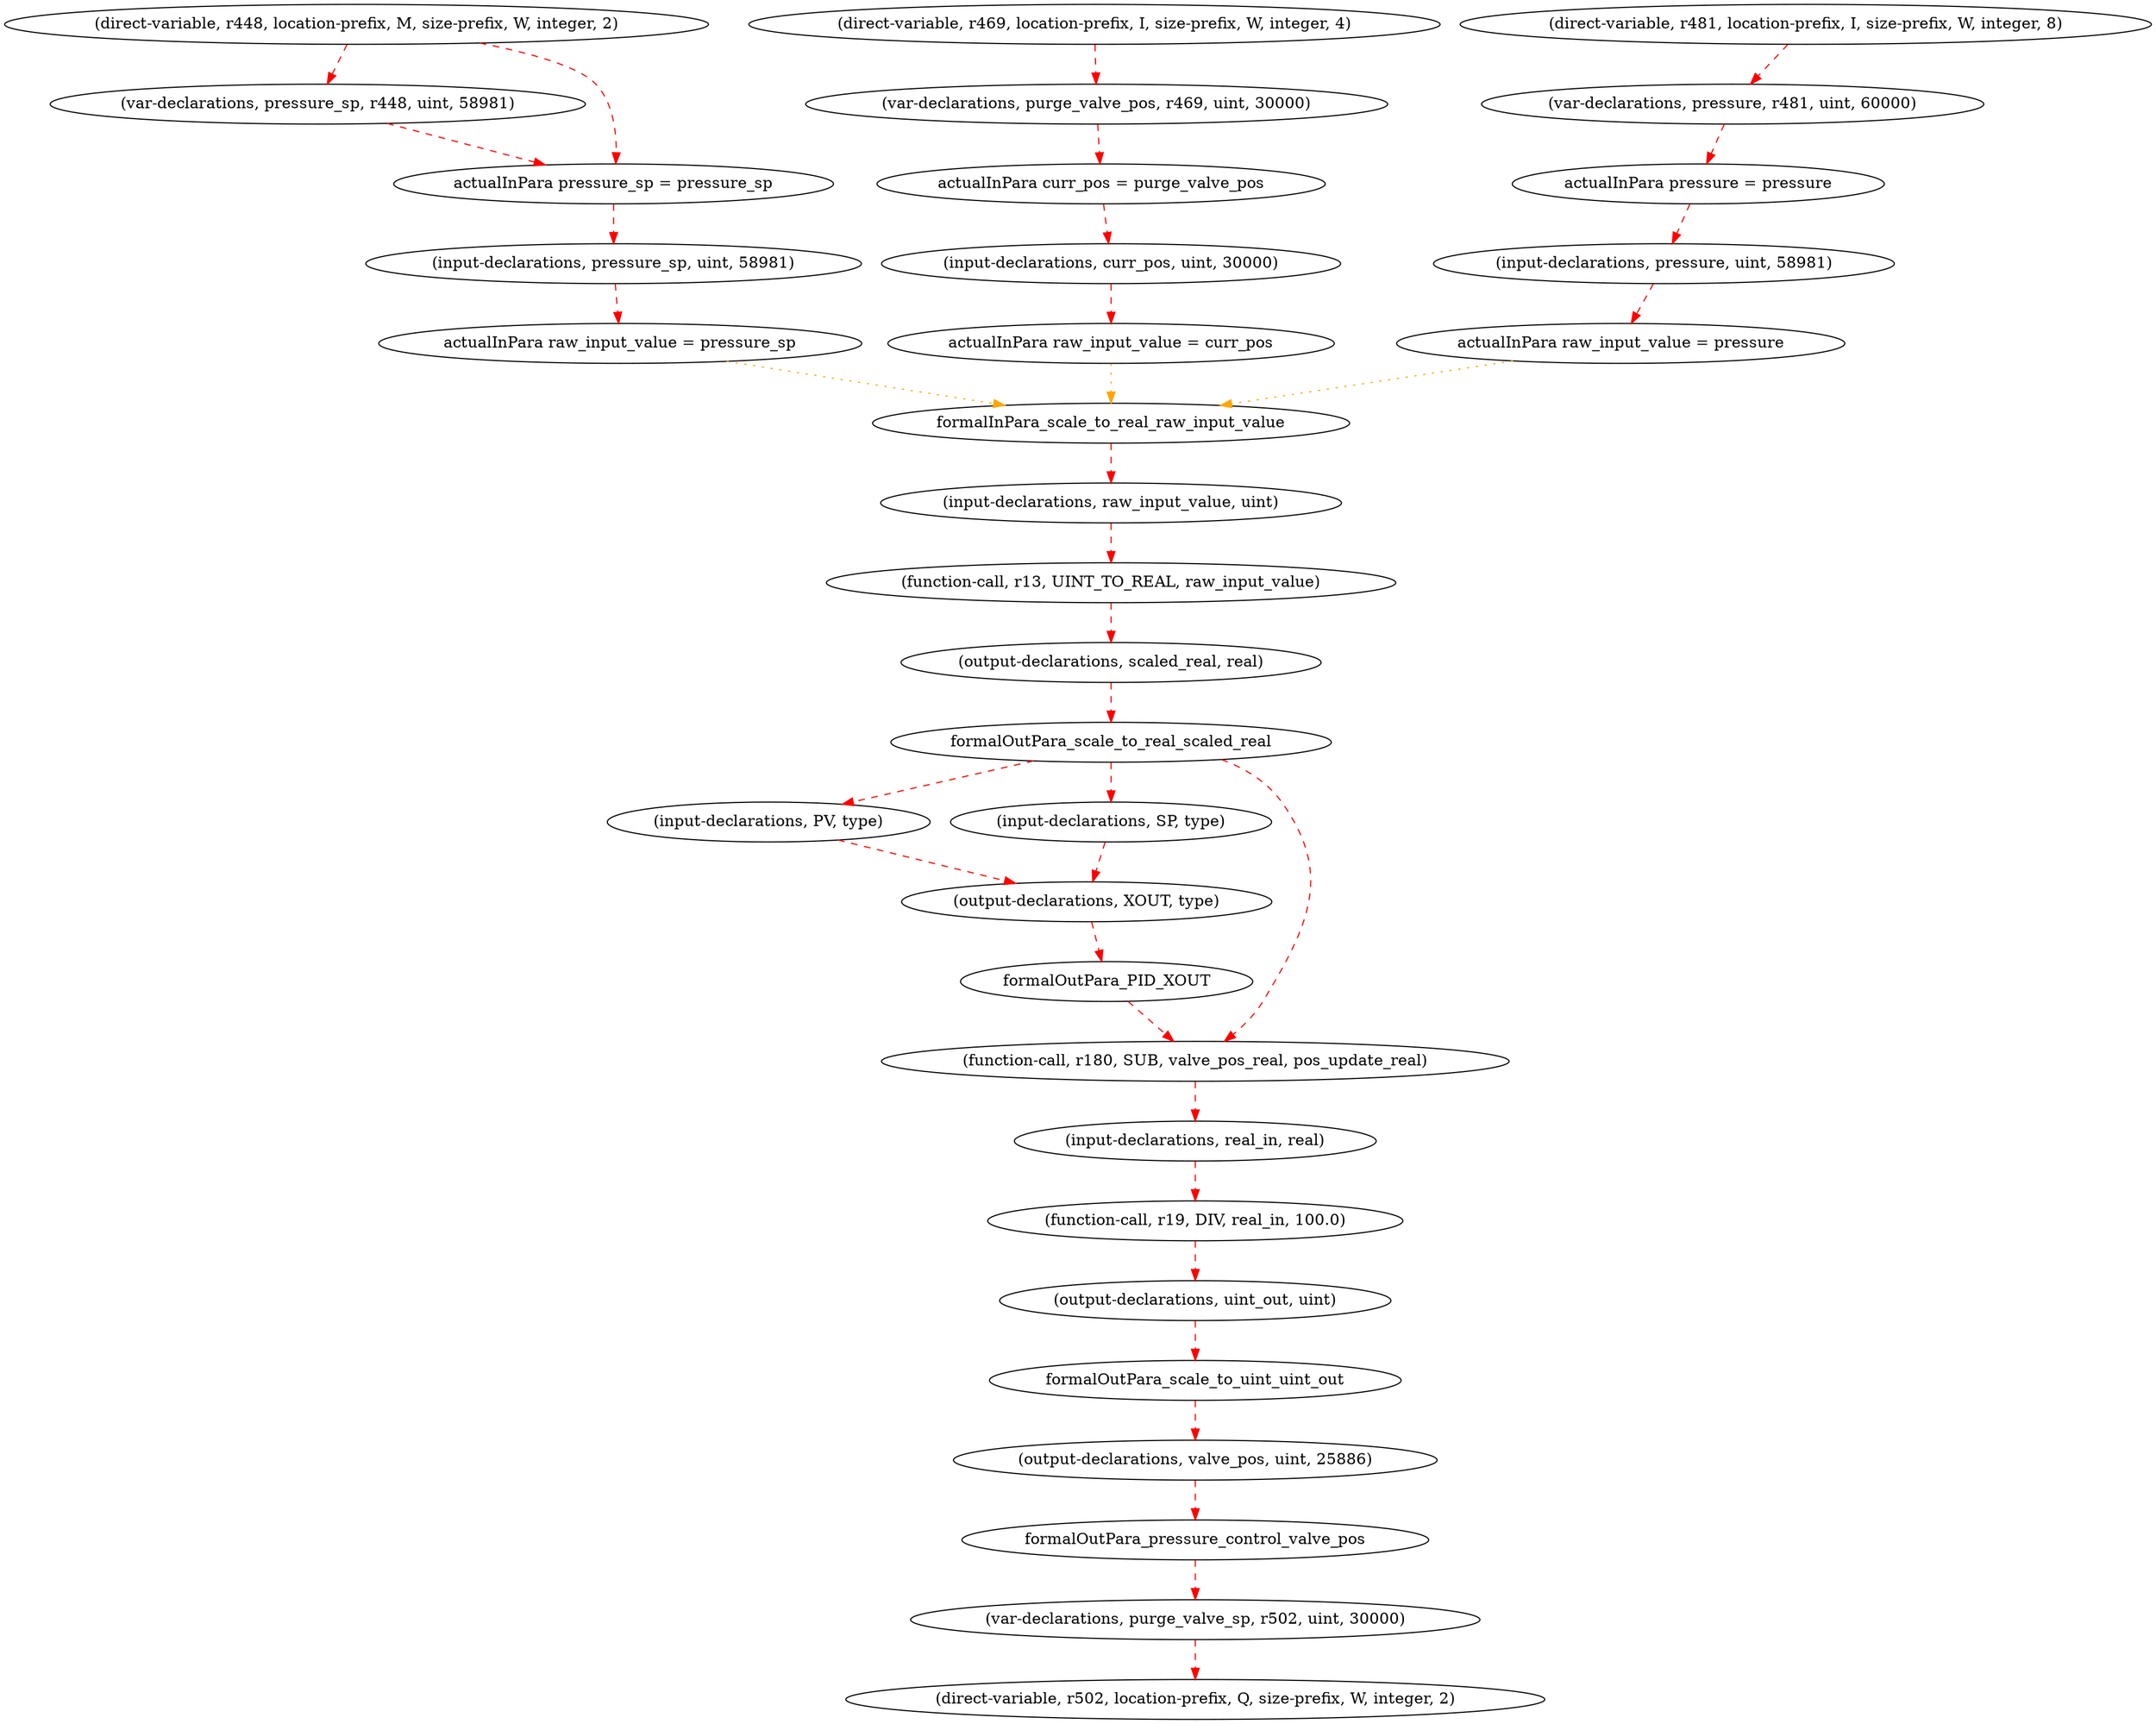 digraph "PLCprog-SDG" {
formalOutPara_pressure_control_valve_pos [contraction="{'actualOutPara _main_pressure_control0 pressure_control valve_pos': {'dataName': '\"actualOutPara _main_pressure_control0 pressure_control valve_pos\"', 'label': '\"actualOutPara _main_pressure_control0 pressure_control valve_pos\"', 'nSize': '1', 'nSubType': '\"[\'pressure_control0\', \'pressure_control\', \'valve_pos\']\"', 'nType': 'actualOut', 'nValue': '\"[]\"', 'regionName': 'main', 'regionType': 'PROG'}, 'stmt_795': {'dataName': 'r537', 'label': '\"(IVAR, r537, multi-element-variable, pressure_control0, field-selector, valve_pos)\"', 'nSize': '6', 'nSubType': '\"multi-element-variable\"', 'nType': 'IVAR', 'nValue': '\"[\'actualOutPara _main_pressure_control0 pressure_control valve_pos\']\"', 'regionName': 'main', 'regionType': 'PROG'}, 'stmt_796': {'dataName': 'purge_valve_sp', 'label': '\"(ASSIGNMENT, purge_valve_sp, r537)\"', 'nSize': '3', 'nSubType': '\"\"', 'nType': 'ASSIGNMENT', 'nValue': '\"[\'r537\', \'r502\']\"', 'regionName': 'main', 'regionType': 'PROG'}}", dataName=formalOutPara_pressure_control_valve_pos, label=formalOutPara_pressure_control_valve_pos, nSize=1, nSubType=valve_pos, nType=formalOut, nValue="['valve_pos']", regionName=pressure_control, regionType=FUNC];
stmt_724 [dataName=purge_valve_pos, label="(var-declarations, purge_valve_pos, r469, uint, 30000)", nSize=5, nSubType="directVar+init_uint", nType="var-declarations", nValue="['r469', '30000']", regionName=main, regionType=PROG];
stmt_458 [dataName=uint_out, label="(output-declarations, uint_out, uint)", nSize=3, nSubType=uint, nType="output-declarations", nValue="[]", regionName=scale_to_uint, regionType=FUNC];
stmt_731 [dataName=r481, label="(direct-variable, r481, location-prefix, I, size-prefix, W, integer, 8)", nSize=8, nSubType=I, nType="direct-variable", nValue="['IW8']", regionName=main, regionType=PROG];
stmt_513 [dataName=pressure, label="(input-declarations, pressure, uint, 58981)", nSize=4, nSubType=uint, nType="input-declarations", nValue="['58981', 'formalInPara_pressure_control_pressure']", regionName=pressure_control, regionType=FUNC];
stmt_457 [dataName=real_in, label="(input-declarations, real_in, real)", nSize=3, nSubType=real, nType="input-declarations", nValue="['formalInPara_scale_to_uint_real_in']", regionName=scale_to_uint, regionType=FUNC];
stmt_428 [dataName=PV, label="(input-declarations, PV, type)", nSize=3, nSubType=type, nType="input-declarations", nValue="['formalInPara_PID_PV']", regionName=PID, regionType=FUNC];
stmt_436 [dataName=raw_input_value, label="(input-declarations, raw_input_value, uint)", nSize=3, nSubType=uint, nType="input-declarations", nValue="['formalInPara_scale_to_real_raw_input_value']", regionName=scale_to_real, regionType=FUNC];
stmt_437 [dataName=scaled_real, label="(output-declarations, scaled_real, real)", nSize=3, nSubType=real, nType="output-declarations", nValue="[]", regionName=scale_to_real, regionType=FUNC];
stmt_515 [dataName=pressure_sp, label="(input-declarations, pressure_sp, uint, 58981)", nSize=4, nSubType=uint, nType="input-declarations", nValue="['58981', 'formalInPara_pressure_control_pressure_sp']", regionName=pressure_control, regionType=FUNC];
stmt_453 [contraction="{'stmt_454': {'dataName': 'r15', 'label': '\"(IVAR, r15, r13, multiply-with, rate)\"', 'nSize': '5', 'nSubType': '\"2-op\"', 'nType': 'IVAR', 'nValue': '\"[\'r13\', \'rate\']\"', 'regionName': 'scale_to_real', 'regionType': 'FUNC'}, 'stmt_455': {'dataName': 'r14', 'label': '\"(IVAR, r14, r15, adding, offset)\"', 'nSize': '5', 'nSubType': '\"2-op\"', 'nType': 'IVAR', 'nValue': '\"[\'r15\', \'offset\']\"', 'regionName': 'scale_to_real', 'regionType': 'FUNC'}, 'stmt_456': {'dataName': 'scaled_real', 'label': '\"(ASSIGNMENT, scaled_real, r14)\"', 'nSize': '3', 'nSubType': '\"\"', 'nType': 'ASSIGNMENT', 'nValue': '\"[\'r14\']\"', 'regionName': 'scale_to_real', 'regionType': 'FUNC'}}", dataName=r13, label="(function-call, r13, UINT_TO_REAL, raw_input_value)", nSize=4, nSubType=UINT_TO_REAL, nType="function-call", nValue="['raw_input_value']", regionName=scale_to_real, regionType=FUNC];
formalOutPara_scale_to_real_scaled_real [contraction="{'actualOutPara _pressure_control_scale_to_real5 scale_to_real scaled_real': {'dataName': '\"actualOutPara _pressure_control_scale_to_real5 scale_to_real scaled_real\"', 'label': '\"actualOutPara _pressure_control_scale_to_real5 scale_to_real scaled_real\"', 'nSize': '1', 'nSubType': '\"[\'scale_to_real5\', \'scale_to_real\', \'scaled_real\']\"', 'nType': 'actualOut', 'nValue': '\"[]\"', 'regionName': 'pressure_control', 'regionType': 'FUNC'}, 'actualOutPara _pressure_control_scale_to_real4 scale_to_real scaled_real': {'dataName': '\"actualOutPara _pressure_control_scale_to_real4 scale_to_real scaled_real\"', 'label': '\"actualOutPara _pressure_control_scale_to_real4 scale_to_real scaled_real\"', 'nSize': '1', 'nSubType': '\"[\'scale_to_real4\', \'scale_to_real\', \'scaled_real\']\"', 'nType': 'actualOut', 'nValue': '\"[]\"', 'regionName': 'pressure_control', 'regionType': 'FUNC'}, 'actualOutPara _pressure_control_scale_to_real0 scale_to_real scaled_real': {'dataName': '\"actualOutPara _pressure_control_scale_to_real0 scale_to_real scaled_real\"', 'label': '\"actualOutPara _pressure_control_scale_to_real0 scale_to_real scaled_real\"', 'nSize': '1', 'nSubType': '\"[\'scale_to_real0\', \'scale_to_real\', \'scaled_real\']\"', 'nType': 'actualOut', 'nValue': '\"[]\"', 'regionName': 'pressure_control', 'regionType': 'FUNC'}, 'stmt_537': {'dataName': 'r133', 'label': '\"(IVAR, r133, multi-element-variable, scale_to_real5, field-selector, scaled_real)\"', 'nSize': '6', 'nSubType': '\"multi-element-variable\"', 'nType': 'IVAR', 'nValue': '\"[\'actualOutPara _pressure_control_scale_to_real5 scale_to_real scaled_real\']\"', 'regionName': 'pressure_control', 'regionType': 'FUNC'}, 'stmt_538': {'dataName': 'pressure_real', 'label': '\"(ASSIGNMENT, pressure_real, r133)\"', 'nSize': '3', 'nSubType': '\"\"', 'nType': 'ASSIGNMENT', 'nValue': '\"[\'r133\']\"', 'regionName': 'pressure_control', 'regionType': 'FUNC'}, 'pressure_real_1621568394.5388808': {'dataName': 'PV', 'label': '\"actualInPara PV = pressure_real\"', 'nSize': '1', 'nSubType': 'PID', 'nType': 'actualIn', 'nValue': '\"[\'pressure_real\']\"', 'regionName': 'pressure_control', 'regionType': 'FUNC'}, 'formalInPara_PID_PV': {'dataName': 'formalInPara_PID_PV', 'label': 'formalInPara_PID_PV', 'nSize': '1', 'nSubType': 'PV', 'nType': 'formalIn', 'nValue': '\"[]\"', 'regionName': 'PID', 'regionType': 'FUNC'}, 'stmt_540': {'dataName': 'r140', 'label': '\"(IVAR, r140, multi-element-variable, scale_to_real4, field-selector, scaled_real)\"', 'nSize': '6', 'nSubType': '\"multi-element-variable\"', 'nType': 'IVAR', 'nValue': '\"[\'actualOutPara _pressure_control_scale_to_real4 scale_to_real scaled_real\']\"', 'regionName': 'pressure_control', 'regionType': 'FUNC'}, 'stmt_541': {'dataName': 'pressure_sp_real', 'label': '\"(ASSIGNMENT, pressure_sp_real, r140)\"', 'nSize': '3', 'nSubType': '\"\"', 'nType': 'ASSIGNMENT', 'nValue': '\"[\'r140\']\"', 'regionName': 'pressure_control', 'regionType': 'FUNC'}, 'pressure_sp_real_1621568394.5388944': {'dataName': 'SP', 'label': '\"actualInPara SP = pressure_sp_real\"', 'nSize': '1', 'nSubType': 'PID', 'nType': 'actualIn', 'nValue': '\"[\'pressure_sp_real\']\"', 'regionName': 'pressure_control', 'regionType': 'FUNC'}, 'formalInPara_PID_SP': {'dataName': 'formalInPara_PID_SP', 'label': 'formalInPara_PID_SP', 'nSize': '1', 'nSubType': 'SP', 'nType': 'formalIn', 'nValue': '\"[]\"', 'regionName': 'PID', 'regionType': 'FUNC'}, 'stmt_546': {'dataName': 'r176', 'label': '\"(IVAR, r176, multi-element-variable, scale_to_real0, field-selector, scaled_real)\"', 'nSize': '6', 'nSubType': '\"multi-element-variable\"', 'nType': 'IVAR', 'nValue': '\"[\'actualOutPara _pressure_control_scale_to_real0 scale_to_real scaled_real\']\"', 'regionName': 'pressure_control', 'regionType': 'FUNC'}, 'stmt_547': {'dataName': 'valve_pos_real', 'label': '\"(ASSIGNMENT, valve_pos_real, r176)\"', 'nSize': '3', 'nSubType': '\"\"', 'nType': 'ASSIGNMENT', 'nValue': '\"[\'r176\']\"', 'regionName': 'pressure_control', 'regionType': 'FUNC'}}", dataName=formalOutPara_scale_to_real_scaled_real, label=formalOutPara_scale_to_real_scaled_real, nSize=1, nSubType=scaled_real, nType=formalOut, nValue="['scaled_real']", regionName=scale_to_real, regionType=FUNC];
stmt_707 [dataName=r448, label="(direct-variable, r448, location-prefix, M, size-prefix, W, integer, 2)", nSize=8, nSubType=M, nType="direct-variable", nValue="['MW2']", regionName=main, regionType=PROG];
"pressure_sp_1621568394.538821" [dataName=raw_input_value, label="actualInPara raw_input_value = pressure_sp", nSize=1, nSubType=scale_to_real, nType=actualIn, nValue="['pressure_sp']", regionName=pressure_control, regionType=FUNC];
stmt_548 [contraction="{'stmt_549': {'dataName': 'SUB53_OUT', 'label': '\"(ASSIGNMENT, SUB53_OUT, r180)\"', 'nSize': '3', 'nSubType': '\"\"', 'nType': 'ASSIGNMENT', 'nValue': '\"[\'r180\']\"', 'regionName': 'pressure_control', 'regionType': 'FUNC'}, 'stmt_550': {'dataName': 'r188', 'label': '\"(function-call, r188, LIMIT, pos_min, SUB53_OUT, pos_max)\"', 'nSize': '6', 'nSubType': 'LIMIT', 'nType': '\"function-call\"', 'nValue': '\"[\'pos_min\', \'SUB53_OUT\', \'pos_max\']\"', 'regionName': 'pressure_control', 'regionType': 'FUNC'}, 'stmt_551': {'dataName': 'LIMIT55_OUT', 'label': '\"(ASSIGNMENT, LIMIT55_OUT, r188)\"', 'nSize': '3', 'nSubType': '\"\"', 'nType': 'ASSIGNMENT', 'nValue': '\"[\'r188\']\"', 'regionName': 'pressure_control', 'regionType': 'FUNC'}, 'LIMIT55_OUT_1621568394.53901': {'dataName': 'real_in', 'label': '\"actualInPara real_in = LIMIT55_OUT\"', 'nSize': '1', 'nSubType': 'scale_to_uint', 'nType': 'actualIn', 'nValue': '\"[\'LIMIT55_OUT\']\"', 'regionName': 'pressure_control', 'regionType': 'FUNC'}, 'formalInPara_scale_to_uint_real_in': {'dataName': 'formalInPara_scale_to_uint_real_in', 'label': 'formalInPara_scale_to_uint_real_in', 'nSize': '1', 'nSubType': 'real_in', 'nType': 'formalIn', 'nValue': '\"[]\"', 'regionName': 'scale_to_uint', 'regionType': 'FUNC'}}", dataName=r180, label="(function-call, r180, SUB, valve_pos_real, pos_update_real)", nSize=5, nSubType=SUB, nType="function-call", nValue="['valve_pos_real', 'pos_update_real']", regionName=pressure_control, regionType=FUNC];
stmt_745 [dataName=r502, label="(direct-variable, r502, location-prefix, Q, size-prefix, W, integer, 2)", nSize=8, nSubType=Q, nType="direct-variable", nValue="['QW2']", regionName=main, regionType=PROG];
stmt_462 [contraction="{'stmt_463': {'dataName': 'DIV1_OUT', 'label': '\"(ASSIGNMENT, DIV1_OUT, r19)\"', 'nSize': '3', 'nSubType': '\"\"', 'nType': 'ASSIGNMENT', 'nValue': '\"[\'r19\']\"', 'regionName': 'scale_to_uint', 'regionType': 'FUNC'}, 'stmt_464': {'dataName': 'r24', 'label': '\"(function-call, r24, MUL, DIV1_OUT, 65535.0)\"', 'nSize': '5', 'nSubType': 'MUL', 'nType': '\"function-call\"', 'nValue': '\"[\'DIV1_OUT\', \'65535.0\']\"', 'regionName': 'scale_to_uint', 'regionType': 'FUNC'}, 'stmt_465': {'dataName': 'MUL4_OUT', 'label': '\"(ASSIGNMENT, MUL4_OUT, r24)\"', 'nSize': '3', 'nSubType': '\"\"', 'nType': 'ASSIGNMENT', 'nValue': '\"[\'r24\']\"', 'regionName': 'scale_to_uint', 'regionType': 'FUNC'}, 'stmt_466': {'dataName': 'r27', 'label': '\"(function-call, r27, REAL_TO_UINT, MUL4_OUT)\"', 'nSize': '4', 'nSubType': 'REAL_TO_UINT', 'nType': '\"function-call\"', 'nValue': '\"[\'MUL4_OUT\']\"', 'regionName': 'scale_to_uint', 'regionType': 'FUNC'}, 'stmt_467': {'dataName': 'REAL_TO_UINT6_OUT', 'label': '\"(ASSIGNMENT, REAL_TO_UINT6_OUT, r27)\"', 'nSize': '3', 'nSubType': '\"\"', 'nType': 'ASSIGNMENT', 'nValue': '\"[\'r27\']\"', 'regionName': 'scale_to_uint', 'regionType': 'FUNC'}, 'stmt_468': {'dataName': 'uint_out', 'label': '\"(ASSIGNMENT, uint_out, REAL_TO_UINT6_OUT)\"', 'nSize': '3', 'nSubType': '\"\"', 'nType': 'ASSIGNMENT', 'nValue': '\"[\'REAL_TO_UINT6_OUT\']\"', 'regionName': 'scale_to_uint', 'regionType': 'FUNC'}}", dataName=r19, label="(function-call, r19, DIV, real_in, 100.0)", nSize=5, nSubType=DIV, nType="function-call", nValue="['real_in', '100.0']", regionName=scale_to_uint, regionType=FUNC];
"pressure_1621568394.9048781" [contraction="{'formalInPara_pressure_control_pressure': {'dataName': 'formalInPara_pressure_control_pressure', 'label': 'formalInPara_pressure_control_pressure', 'nSize': '1', 'nSubType': 'pressure', 'nType': 'formalIn', 'nValue': '\"[]\"', 'regionName': 'pressure_control', 'regionType': 'FUNC'}}", dataName=pressure, label="actualInPara pressure = pressure", nSize=1, nSubType=pressure_control, nType=actualIn, nValue="['pressure']", regionName=main, regionType=PROG];
stmt_732 [dataName=pressure, label="(var-declarations, pressure, r481, uint, 60000)", nSize=5, nSubType="directVar+init_uint", nType="var-declarations", nValue="['r481', '60000']", regionName=main, regionType=PROG];
stmt_435 [dataName=XOUT, label="(output-declarations, XOUT, type)", nSize=3, nSubType=type, nType="output-declarations", nValue="[]", regionName=PID, regionType=FUNC];
stmt_429 [dataName=SP, label="(input-declarations, SP, type)", nSize=3, nSubType=type, nType="input-declarations", nValue="['formalInPara_PID_SP']", regionName=PID, regionType=FUNC];
formalOutPara_scale_to_uint_uint_out [contraction="{'actualOutPara _pressure_control_scale_to_uint0 scale_to_uint uint_out': {'dataName': '\"actualOutPara _pressure_control_scale_to_uint0 scale_to_uint uint_out\"', 'label': '\"actualOutPara _pressure_control_scale_to_uint0 scale_to_uint uint_out\"', 'nSize': '1', 'nSubType': '\"[\'scale_to_uint0\', \'scale_to_uint\', \'uint_out\']\"', 'nType': 'actualOut', 'nValue': '\"[]\"', 'regionName': 'pressure_control', 'regionType': 'FUNC'}, 'stmt_553': {'dataName': 'r191', 'label': '\"(IVAR, r191, multi-element-variable, scale_to_uint0, field-selector, uint_out)\"', 'nSize': '6', 'nSubType': '\"multi-element-variable\"', 'nType': 'IVAR', 'nValue': '\"[\'actualOutPara _pressure_control_scale_to_uint0 scale_to_uint uint_out\']\"', 'regionName': 'pressure_control', 'regionType': 'FUNC'}, 'stmt_554': {'dataName': 'valve_pos', 'label': '\"(ASSIGNMENT, valve_pos, r191)\"', 'nSize': '3', 'nSubType': '\"\"', 'nType': 'ASSIGNMENT', 'nValue': '\"[\'r191\']\"', 'regionName': 'pressure_control', 'regionType': 'FUNC'}}", dataName=formalOutPara_scale_to_uint_uint_out, label=formalOutPara_scale_to_uint_uint_out, nSize=1, nSubType=uint_out, nType=formalOut, nValue="['uint_out']", regionName=scale_to_uint, regionType=FUNC];
stmt_723 [dataName=r469, label="(direct-variable, r469, location-prefix, I, size-prefix, W, integer, 4)", nSize=8, nSubType=I, nType="direct-variable", nValue="['IW4']", regionName=main, regionType=PROG];
stmt_520 [dataName=valve_pos, label="(output-declarations, valve_pos, uint, 25886)", nSize=4, nSubType=uint, nType="output-declarations", nValue="['25886']", regionName=pressure_control, regionType=FUNC];
stmt_708 [dataName=pressure_sp, label="(var-declarations, pressure_sp, r448, uint, 58981)", nSize=5, nSubType="directVar+init_uint", nType="var-declarations", nValue="['r448', '58981']", regionName=main, regionType=PROG];
formalInPara_scale_to_real_raw_input_value [dataName=formalInPara_scale_to_real_raw_input_value, label=formalInPara_scale_to_real_raw_input_value, nSize=1, nSubType=raw_input_value, nType=formalIn, nValue="[]", regionName=scale_to_real, regionType=FUNC];
"curr_pos_1621568394.5389605" [dataName=raw_input_value, label="actualInPara raw_input_value = curr_pos", nSize=1, nSubType=scale_to_real, nType=actualIn, nValue="['curr_pos']", regionName=pressure_control, regionType=FUNC];
stmt_516 [dataName=curr_pos, label="(input-declarations, curr_pos, uint, 30000)", nSize=4, nSubType=uint, nType="input-declarations", nValue="['30000', 'formalInPara_pressure_control_curr_pos']", regionName=pressure_control, regionType=FUNC];
"purge_valve_pos_1621568394.9048991" [contraction="{'formalInPara_pressure_control_curr_pos': {'dataName': 'formalInPara_pressure_control_curr_pos', 'label': 'formalInPara_pressure_control_curr_pos', 'nSize': '1', 'nSubType': 'curr_pos', 'nType': 'formalIn', 'nValue': '\"[]\"', 'regionName': 'pressure_control', 'regionType': 'FUNC'}}", dataName=curr_pos, label="actualInPara curr_pos = purge_valve_pos", nSize=1, nSubType=pressure_control, nType=actualIn, nValue="['purge_valve_pos']", regionName=main, regionType=PROG];
"pressure_sp_1621568394.9048889" [contraction="{'formalInPara_pressure_control_pressure_sp': {'dataName': 'formalInPara_pressure_control_pressure_sp', 'label': 'formalInPara_pressure_control_pressure_sp', 'nSize': '1', 'nSubType': 'pressure_sp', 'nType': 'formalIn', 'nValue': '\"[]\"', 'regionName': 'pressure_control', 'regionType': 'FUNC'}}", dataName=pressure_sp, label="actualInPara pressure_sp = pressure_sp", nSize=1, nSubType=pressure_control, nType=actualIn, nValue="['pressure_sp', 'r448']", regionName=main, regionType=PROG];
formalOutPara_PID_XOUT [contraction="{'actualOutPara _pressure_control_PID0 PID XOUT': {'dataName': '\"actualOutPara _pressure_control_PID0 PID XOUT\"', 'label': '\"actualOutPara _pressure_control_PID0 PID XOUT\"', 'nSize': '1', 'nSubType': '\"[\'PID0\', \'PID\', \'XOUT\']\"', 'nType': 'actualOut', 'nValue': '\"[]\"', 'regionName': 'pressure_control', 'regionType': 'FUNC'}, 'stmt_543': {'dataName': 'r169', 'label': '\"(IVAR, r169, multi-element-variable, PID0, field-selector, XOUT)\"', 'nSize': '6', 'nSubType': '\"multi-element-variable\"', 'nType': 'IVAR', 'nValue': '\"[\'actualOutPara _pressure_control_PID0 PID XOUT\']\"', 'regionName': 'pressure_control', 'regionType': 'FUNC'}, 'stmt_544': {'dataName': 'pos_update_real', 'label': '\"(ASSIGNMENT, pos_update_real, r169)\"', 'nSize': '3', 'nSubType': '\"\"', 'nType': 'ASSIGNMENT', 'nValue': '\"[\'r169\']\"', 'regionName': 'pressure_control', 'regionType': 'FUNC'}}", dataName=formalOutPara_PID_XOUT, label=formalOutPara_PID_XOUT, nSize=1, nSubType=XOUT, nType=formalOut, nValue="['XOUT']", regionName=PID, regionType=FUNC];
stmt_746 [dataName=purge_valve_sp, label="(var-declarations, purge_valve_sp, r502, uint, 30000)", nSize=5, nSubType="directVar+init_uint", nType="var-declarations", nValue="['r502', '30000']", regionName=main, regionType=PROG];
"pressure_1621568394.53876" [dataName=raw_input_value, label="actualInPara raw_input_value = pressure", nSize=1, nSubType=scale_to_real, nType=actualIn, nValue="['pressure']", regionName=pressure_control, regionType=FUNC];
formalOutPara_pressure_control_valve_pos -> stmt_746  [color=red, key=0, style=dashed, tLabel=data];
stmt_724 -> "purge_valve_pos_1621568394.9048991"  [color=red, key=0, style=dashed, tLabel=data];
stmt_458 -> formalOutPara_scale_to_uint_uint_out  [color=red, key=0, style=dashed, tLabel=data];
stmt_731 -> stmt_732  [color=red, key=0, style=dashed, tLabel=data];
stmt_513 -> "pressure_1621568394.53876"  [color=red, key=0, style=dashed, tLabel=data];
stmt_457 -> stmt_462  [color=red, key=0, style=dashed, tLabel=data];
stmt_428 -> stmt_435  [color=red, key=0, style=dashed, tLabel=data];
stmt_436 -> stmt_453  [color=red, key=0, style=dashed, tLabel=data];
stmt_437 -> formalOutPara_scale_to_real_scaled_real  [color=red, key=0, style=dashed, tLabel=data];
stmt_515 -> "pressure_sp_1621568394.538821"  [color=red, key=0, style=dashed, tLabel=data];
stmt_453 -> stmt_437  [color=red, key=0, style=dashed, tLabel=data];
formalOutPara_scale_to_real_scaled_real -> stmt_428  [color=red, key=0, style=dashed, tLabel=data];
formalOutPara_scale_to_real_scaled_real -> stmt_429  [color=red, key=0, style=dashed, tLabel=data];
formalOutPara_scale_to_real_scaled_real -> stmt_548  [color=red, key=0, style=dashed, tLabel=data];
stmt_707 -> stmt_708  [color=red, key=0, style=dashed, tLabel=data];
stmt_707 -> "pressure_sp_1621568394.9048889"  [color=red, key=0, style=dashed, tLabel=data];
"pressure_sp_1621568394.538821" -> formalInPara_scale_to_real_raw_input_value  [color=orange, key=0, style=dotted, tLabel="interp-data"];
stmt_548 -> stmt_457  [color=red, key=0, style=dashed, tLabel=data];
stmt_462 -> stmt_458  [color=red, key=0, style=dashed, tLabel=data];
"pressure_1621568394.9048781" -> stmt_513  [color=red, key=0, style=dashed, tLabel=data];
stmt_732 -> "pressure_1621568394.9048781"  [color=red, key=0, style=dashed, tLabel=data];
stmt_435 -> formalOutPara_PID_XOUT  [color=red, key=0, style=dashed, tLabel=data];
stmt_429 -> stmt_435  [color=red, key=0, style=dashed, tLabel=data];
formalOutPara_scale_to_uint_uint_out -> stmt_520  [color=red, key=0, style=dashed, tLabel=data];
stmt_723 -> stmt_724  [color=red, key=0, style=dashed, tLabel=data];
stmt_520 -> formalOutPara_pressure_control_valve_pos  [color=red, key=0, style=dashed, tLabel=data];
stmt_708 -> "pressure_sp_1621568394.9048889"  [color=red, key=0, style=dashed, tLabel=data];
formalInPara_scale_to_real_raw_input_value -> stmt_436  [color=red, key=0, style=dashed, tLabel=data];
"curr_pos_1621568394.5389605" -> formalInPara_scale_to_real_raw_input_value  [color=orange, key=0, style=dotted, tLabel="interp-data"];
stmt_516 -> "curr_pos_1621568394.5389605"  [color=red, key=0, style=dashed, tLabel=data];
"purge_valve_pos_1621568394.9048991" -> stmt_516  [color=red, key=0, style=dashed, tLabel=data];
"pressure_sp_1621568394.9048889" -> stmt_515  [color=red, key=0, style=dashed, tLabel=data];
formalOutPara_PID_XOUT -> stmt_548  [color=red, key=0, style=dashed, tLabel=data];
stmt_746 -> stmt_745  [color=red, key=0, style=dashed, tLabel=data];
"pressure_1621568394.53876" -> formalInPara_scale_to_real_raw_input_value  [color=orange, key=0, style=dotted, tLabel="interp-data"];
}
